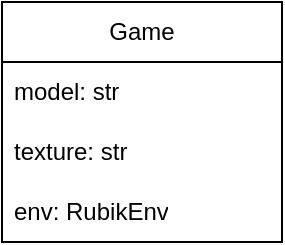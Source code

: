 <mxfile version="24.5.4" type="github">
  <diagram id="C5RBs43oDa-KdzZeNtuy" name="Page-1">
    <mxGraphModel dx="1434" dy="780" grid="1" gridSize="10" guides="1" tooltips="1" connect="1" arrows="1" fold="1" page="1" pageScale="1" pageWidth="827" pageHeight="1169" math="0" shadow="0">
      <root>
        <mxCell id="WIyWlLk6GJQsqaUBKTNV-0" />
        <mxCell id="WIyWlLk6GJQsqaUBKTNV-1" parent="WIyWlLk6GJQsqaUBKTNV-0" />
        <mxCell id="bJbWgeRPYWwWaBobTuUl-0" value="Game" style="swimlane;fontStyle=0;childLayout=stackLayout;horizontal=1;startSize=30;horizontalStack=0;resizeParent=1;resizeParentMax=0;resizeLast=0;collapsible=1;marginBottom=0;whiteSpace=wrap;html=1;" vertex="1" parent="WIyWlLk6GJQsqaUBKTNV-1">
          <mxGeometry x="340" y="340" width="140" height="120" as="geometry">
            <mxRectangle x="340" y="340" width="70" height="30" as="alternateBounds" />
          </mxGeometry>
        </mxCell>
        <mxCell id="bJbWgeRPYWwWaBobTuUl-1" value="model: str" style="text;strokeColor=none;fillColor=none;align=left;verticalAlign=middle;spacingLeft=4;spacingRight=4;overflow=hidden;points=[[0,0.5],[1,0.5]];portConstraint=eastwest;rotatable=0;whiteSpace=wrap;html=1;" vertex="1" parent="bJbWgeRPYWwWaBobTuUl-0">
          <mxGeometry y="30" width="140" height="30" as="geometry" />
        </mxCell>
        <mxCell id="bJbWgeRPYWwWaBobTuUl-2" value="texture: str" style="text;strokeColor=none;fillColor=none;align=left;verticalAlign=middle;spacingLeft=4;spacingRight=4;overflow=hidden;points=[[0,0.5],[1,0.5]];portConstraint=eastwest;rotatable=0;whiteSpace=wrap;html=1;" vertex="1" parent="bJbWgeRPYWwWaBobTuUl-0">
          <mxGeometry y="60" width="140" height="30" as="geometry" />
        </mxCell>
        <mxCell id="bJbWgeRPYWwWaBobTuUl-3" value="env: RubikEnv" style="text;strokeColor=none;fillColor=none;align=left;verticalAlign=middle;spacingLeft=4;spacingRight=4;overflow=hidden;points=[[0,0.5],[1,0.5]];portConstraint=eastwest;rotatable=0;whiteSpace=wrap;html=1;" vertex="1" parent="bJbWgeRPYWwWaBobTuUl-0">
          <mxGeometry y="90" width="140" height="30" as="geometry" />
        </mxCell>
      </root>
    </mxGraphModel>
  </diagram>
</mxfile>
